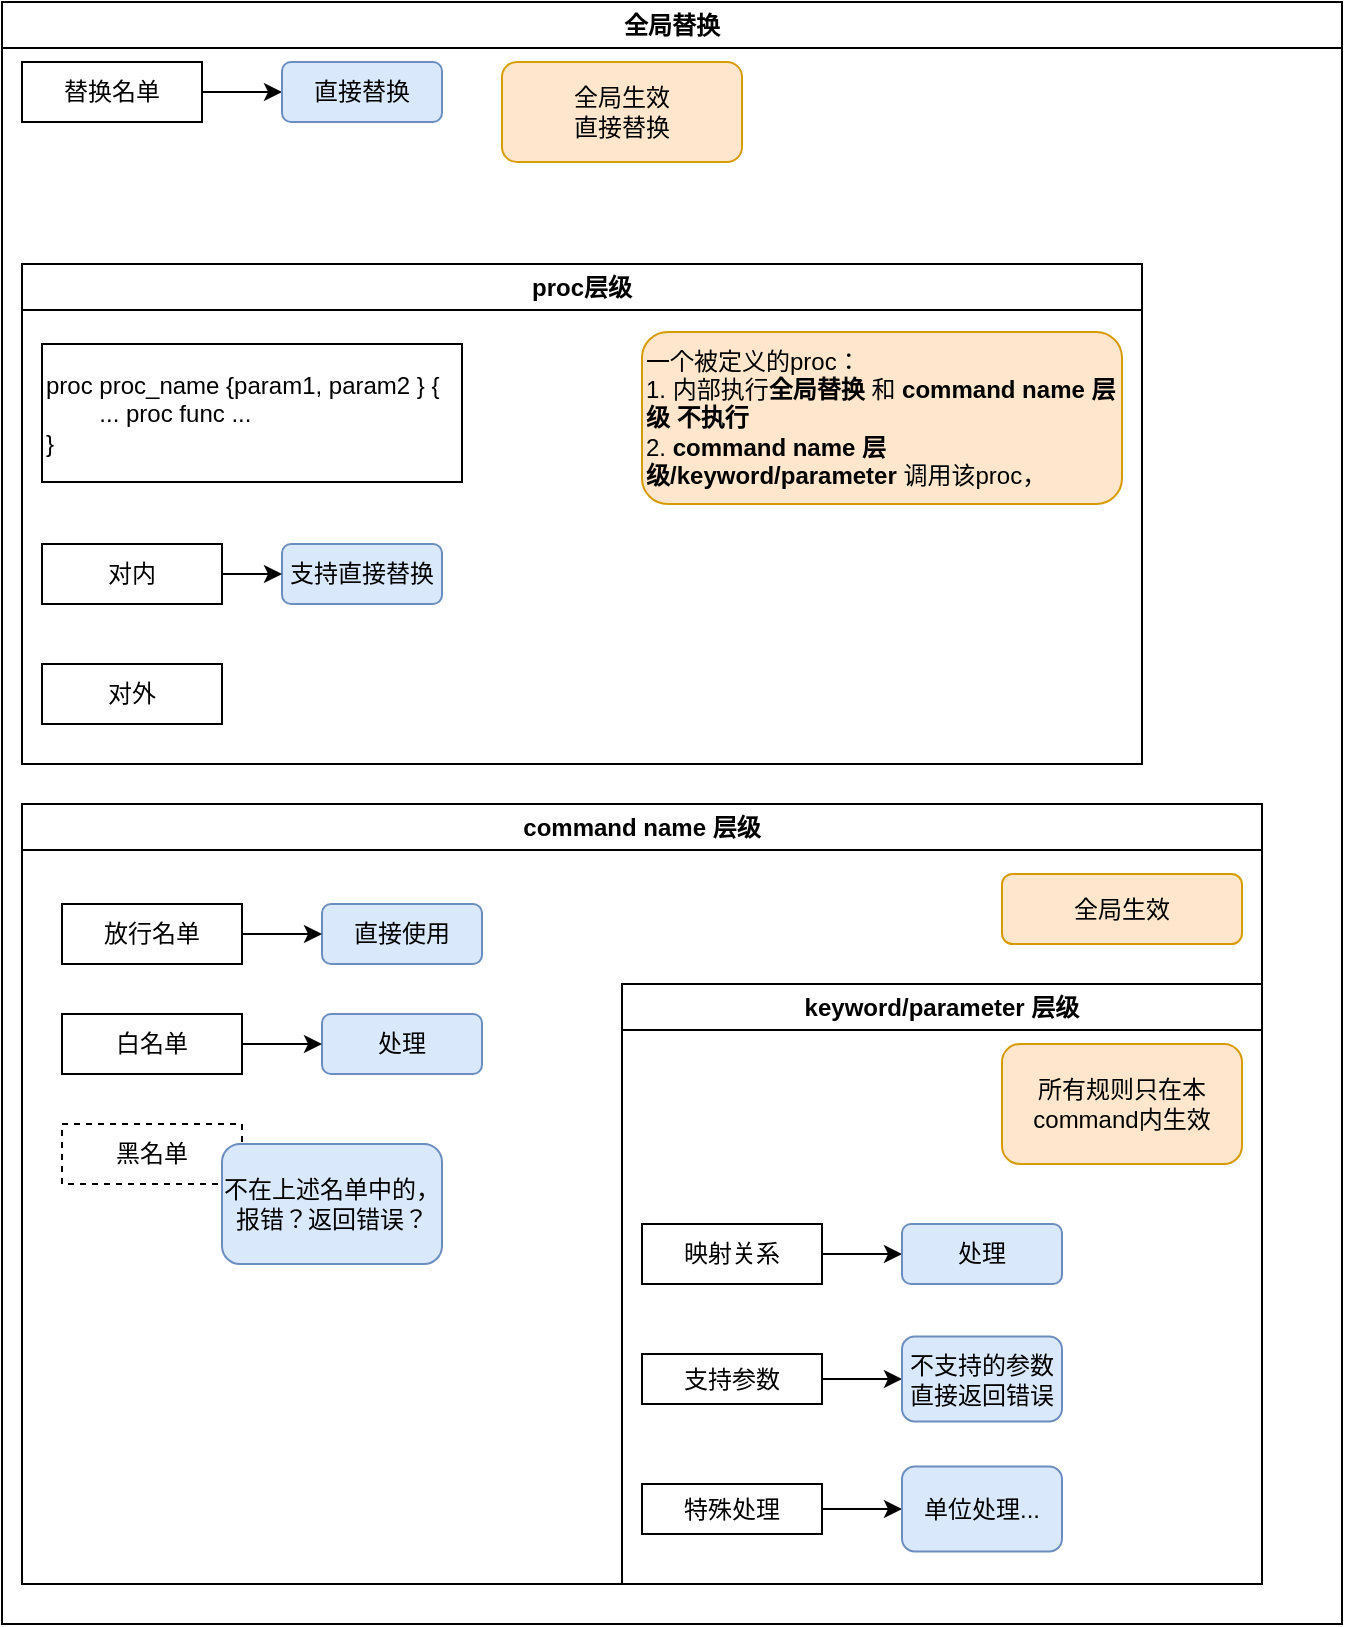 <mxfile version="24.7.6">
  <diagram name="第 1 页" id="RZydtw0dfkvndmXbP_aF">
    <mxGraphModel dx="1235" dy="654" grid="1" gridSize="10" guides="1" tooltips="1" connect="1" arrows="1" fold="1" page="1" pageScale="1" pageWidth="827" pageHeight="1169" math="0" shadow="0">
      <root>
        <mxCell id="0" />
        <mxCell id="1" parent="0" />
        <mxCell id="8--45SvLZGRJWrr07VA9-4" value="command name 层级" style="swimlane;whiteSpace=wrap;html=1;" parent="1" vertex="1">
          <mxGeometry x="420" y="550" width="620" height="390" as="geometry">
            <mxRectangle x="240" y="80" width="150" height="30" as="alternateBounds" />
          </mxGeometry>
        </mxCell>
        <mxCell id="8--45SvLZGRJWrr07VA9-1" value="放行名单" style="rounded=0;whiteSpace=wrap;html=1;" parent="8--45SvLZGRJWrr07VA9-4" vertex="1">
          <mxGeometry x="20" y="50" width="90" height="30" as="geometry" />
        </mxCell>
        <mxCell id="8--45SvLZGRJWrr07VA9-14" style="edgeStyle=orthogonalEdgeStyle;rounded=0;orthogonalLoop=1;jettySize=auto;html=1;entryX=0;entryY=0.5;entryDx=0;entryDy=0;" parent="8--45SvLZGRJWrr07VA9-4" edge="1">
          <mxGeometry relative="1" as="geometry">
            <mxPoint x="180.0" y="160" as="targetPoint" />
          </mxGeometry>
        </mxCell>
        <mxCell id="8--45SvLZGRJWrr07VA9-6" value="直接使用" style="rounded=1;whiteSpace=wrap;html=1;fillColor=#dae8fc;strokeColor=#6c8ebf;" parent="8--45SvLZGRJWrr07VA9-4" vertex="1">
          <mxGeometry x="150" y="50" width="80" height="30" as="geometry" />
        </mxCell>
        <mxCell id="8--45SvLZGRJWrr07VA9-5" style="edgeStyle=orthogonalEdgeStyle;rounded=0;orthogonalLoop=1;jettySize=auto;html=1;" parent="8--45SvLZGRJWrr07VA9-4" source="8--45SvLZGRJWrr07VA9-1" target="8--45SvLZGRJWrr07VA9-6" edge="1">
          <mxGeometry relative="1" as="geometry">
            <mxPoint x="200" y="80" as="targetPoint" />
          </mxGeometry>
        </mxCell>
        <mxCell id="8--45SvLZGRJWrr07VA9-17" value="keyword/parameter 层级" style="swimlane;whiteSpace=wrap;html=1;" parent="8--45SvLZGRJWrr07VA9-4" vertex="1">
          <mxGeometry x="300" y="90" width="320" height="300" as="geometry" />
        </mxCell>
        <mxCell id="8--45SvLZGRJWrr07VA9-35" style="edgeStyle=orthogonalEdgeStyle;rounded=0;orthogonalLoop=1;jettySize=auto;html=1;exitX=1;exitY=0.5;exitDx=0;exitDy=0;" parent="8--45SvLZGRJWrr07VA9-17" source="8--45SvLZGRJWrr07VA9-28" target="8--45SvLZGRJWrr07VA9-29" edge="1">
          <mxGeometry relative="1" as="geometry" />
        </mxCell>
        <mxCell id="8--45SvLZGRJWrr07VA9-28" value="映射关系" style="rounded=0;whiteSpace=wrap;html=1;" parent="8--45SvLZGRJWrr07VA9-17" vertex="1">
          <mxGeometry x="10" y="120" width="90" height="30" as="geometry" />
        </mxCell>
        <mxCell id="8--45SvLZGRJWrr07VA9-29" value="处理" style="rounded=1;whiteSpace=wrap;html=1;fillColor=#dae8fc;strokeColor=#6c8ebf;" parent="8--45SvLZGRJWrr07VA9-17" vertex="1">
          <mxGeometry x="140" y="120" width="80" height="30" as="geometry" />
        </mxCell>
        <mxCell id="8--45SvLZGRJWrr07VA9-36" style="edgeStyle=orthogonalEdgeStyle;rounded=0;orthogonalLoop=1;jettySize=auto;html=1;" parent="8--45SvLZGRJWrr07VA9-17" source="8--45SvLZGRJWrr07VA9-34" edge="1">
          <mxGeometry relative="1" as="geometry">
            <mxPoint x="140" y="197.5" as="targetPoint" />
          </mxGeometry>
        </mxCell>
        <mxCell id="8--45SvLZGRJWrr07VA9-34" value="支持参数" style="rounded=0;whiteSpace=wrap;html=1;" parent="8--45SvLZGRJWrr07VA9-17" vertex="1">
          <mxGeometry x="10" y="185" width="90" height="25" as="geometry" />
        </mxCell>
        <mxCell id="8--45SvLZGRJWrr07VA9-37" value="不支持的参数直接返回错误" style="rounded=1;whiteSpace=wrap;html=1;fillColor=#dae8fc;strokeColor=#6c8ebf;" parent="8--45SvLZGRJWrr07VA9-17" vertex="1">
          <mxGeometry x="140" y="176.25" width="80" height="42.5" as="geometry" />
        </mxCell>
        <mxCell id="8--45SvLZGRJWrr07VA9-69" style="edgeStyle=orthogonalEdgeStyle;rounded=0;orthogonalLoop=1;jettySize=auto;html=1;exitX=1;exitY=0.5;exitDx=0;exitDy=0;entryX=0;entryY=0.5;entryDx=0;entryDy=0;" parent="8--45SvLZGRJWrr07VA9-17" source="8--45SvLZGRJWrr07VA9-38" target="8--45SvLZGRJWrr07VA9-68" edge="1">
          <mxGeometry relative="1" as="geometry" />
        </mxCell>
        <mxCell id="8--45SvLZGRJWrr07VA9-38" value="特殊处理" style="rounded=0;whiteSpace=wrap;html=1;" parent="8--45SvLZGRJWrr07VA9-17" vertex="1">
          <mxGeometry x="10" y="250" width="90" height="25" as="geometry" />
        </mxCell>
        <mxCell id="8--45SvLZGRJWrr07VA9-68" value="单位处理..." style="rounded=1;whiteSpace=wrap;html=1;fillColor=#dae8fc;strokeColor=#6c8ebf;" parent="8--45SvLZGRJWrr07VA9-17" vertex="1">
          <mxGeometry x="140" y="241.25" width="80" height="42.5" as="geometry" />
        </mxCell>
        <mxCell id="8--45SvLZGRJWrr07VA9-18" value="所有规则只在本command内生效" style="rounded=1;whiteSpace=wrap;html=1;fillColor=#ffe6cc;strokeColor=#d79b00;" parent="8--45SvLZGRJWrr07VA9-17" vertex="1">
          <mxGeometry x="190" y="30" width="120" height="60" as="geometry" />
        </mxCell>
        <mxCell id="8--45SvLZGRJWrr07VA9-24" value="白名单" style="rounded=0;whiteSpace=wrap;html=1;" parent="8--45SvLZGRJWrr07VA9-4" vertex="1">
          <mxGeometry x="20" y="105" width="90" height="30" as="geometry" />
        </mxCell>
        <mxCell id="8--45SvLZGRJWrr07VA9-25" value="处理" style="rounded=1;whiteSpace=wrap;html=1;fillColor=#dae8fc;strokeColor=#6c8ebf;" parent="8--45SvLZGRJWrr07VA9-4" vertex="1">
          <mxGeometry x="150" y="105" width="80" height="30" as="geometry" />
        </mxCell>
        <mxCell id="8--45SvLZGRJWrr07VA9-27" value="黑名单" style="rounded=0;whiteSpace=wrap;html=1;dashed=1;" parent="8--45SvLZGRJWrr07VA9-4" vertex="1">
          <mxGeometry x="20" y="160" width="90" height="30" as="geometry" />
        </mxCell>
        <mxCell id="8--45SvLZGRJWrr07VA9-26" style="edgeStyle=orthogonalEdgeStyle;rounded=0;orthogonalLoop=1;jettySize=auto;html=1;" parent="8--45SvLZGRJWrr07VA9-4" source="8--45SvLZGRJWrr07VA9-24" target="8--45SvLZGRJWrr07VA9-25" edge="1">
          <mxGeometry relative="1" as="geometry">
            <mxPoint x="200" y="135" as="targetPoint" />
          </mxGeometry>
        </mxCell>
        <mxCell id="8--45SvLZGRJWrr07VA9-16" value="不在上述名单中的，报错？返回错误？" style="rounded=1;whiteSpace=wrap;html=1;fillColor=#dae8fc;strokeColor=#6c8ebf;" parent="8--45SvLZGRJWrr07VA9-4" vertex="1">
          <mxGeometry x="100" y="170" width="110" height="60" as="geometry" />
        </mxCell>
        <mxCell id="8--45SvLZGRJWrr07VA9-71" value="全局生效" style="rounded=1;whiteSpace=wrap;html=1;fillColor=#ffe6cc;strokeColor=#d79b00;" parent="8--45SvLZGRJWrr07VA9-4" vertex="1">
          <mxGeometry x="490" y="35" width="120" height="35" as="geometry" />
        </mxCell>
        <mxCell id="8--45SvLZGRJWrr07VA9-64" value="proc层级" style="swimlane;whiteSpace=wrap;html=1;" parent="1" vertex="1">
          <mxGeometry x="420" y="280" width="560" height="250" as="geometry" />
        </mxCell>
        <mxCell id="8--45SvLZGRJWrr07VA9-70" value="一个被定义的proc：&lt;div&gt;1. 内部执行&lt;b&gt;全局替换 &lt;/b&gt;和&lt;b&gt;&amp;nbsp;&lt;/b&gt;&lt;span style=&quot;font-weight: 700; text-align: center;&quot;&gt;command name 层级&lt;/span&gt;&lt;b&gt;&amp;nbsp;不执行&amp;nbsp;&lt;/b&gt;&lt;/div&gt;&lt;div&gt;2.&amp;nbsp;&lt;span style=&quot;background-color: initial; font-weight: 700;&quot;&gt;command name 层级/&lt;/span&gt;&lt;span style=&quot;background-color: initial; font-weight: 700;&quot;&gt;keyword/parameter &lt;/span&gt;&lt;span style=&quot;background-color: initial;&quot;&gt;调用该proc，&lt;/span&gt;&lt;/div&gt;" style="rounded=1;whiteSpace=wrap;html=1;fillColor=#ffe6cc;strokeColor=#d79b00;align=left;" parent="8--45SvLZGRJWrr07VA9-64" vertex="1">
          <mxGeometry x="310" y="34" width="240" height="86" as="geometry" />
        </mxCell>
        <mxCell id="M8b2lQpFjyDXOdki4PDH-1" value="全局替换" style="swimlane;whiteSpace=wrap;html=1;" vertex="1" parent="1">
          <mxGeometry x="410" y="149" width="670" height="811" as="geometry" />
        </mxCell>
        <mxCell id="M8b2lQpFjyDXOdki4PDH-6" style="edgeStyle=orthogonalEdgeStyle;rounded=0;orthogonalLoop=1;jettySize=auto;html=1;entryX=0;entryY=0.5;entryDx=0;entryDy=0;" edge="1" parent="M8b2lQpFjyDXOdki4PDH-1" source="M8b2lQpFjyDXOdki4PDH-3" target="M8b2lQpFjyDXOdki4PDH-4">
          <mxGeometry relative="1" as="geometry" />
        </mxCell>
        <mxCell id="M8b2lQpFjyDXOdki4PDH-3" value="替换名单" style="rounded=0;whiteSpace=wrap;html=1;" vertex="1" parent="M8b2lQpFjyDXOdki4PDH-1">
          <mxGeometry x="10" y="30" width="90" height="30" as="geometry" />
        </mxCell>
        <mxCell id="M8b2lQpFjyDXOdki4PDH-4" value="直接替换" style="rounded=1;whiteSpace=wrap;html=1;fillColor=#dae8fc;strokeColor=#6c8ebf;" vertex="1" parent="M8b2lQpFjyDXOdki4PDH-1">
          <mxGeometry x="140" y="30" width="80" height="30" as="geometry" />
        </mxCell>
        <mxCell id="M8b2lQpFjyDXOdki4PDH-5" value="全局生效&lt;div&gt;直接替换&lt;/div&gt;" style="rounded=1;whiteSpace=wrap;html=1;fillColor=#ffe6cc;strokeColor=#d79b00;" vertex="1" parent="M8b2lQpFjyDXOdki4PDH-1">
          <mxGeometry x="250" y="30" width="120" height="50" as="geometry" />
        </mxCell>
        <mxCell id="M8b2lQpFjyDXOdki4PDH-7" value="对内" style="rounded=0;whiteSpace=wrap;html=1;" vertex="1" parent="M8b2lQpFjyDXOdki4PDH-1">
          <mxGeometry x="20" y="271" width="90" height="30" as="geometry" />
        </mxCell>
        <mxCell id="M8b2lQpFjyDXOdki4PDH-16" value="支持直接替换" style="rounded=1;whiteSpace=wrap;html=1;fillColor=#dae8fc;strokeColor=#6c8ebf;" vertex="1" parent="M8b2lQpFjyDXOdki4PDH-1">
          <mxGeometry x="140" y="271" width="80" height="30" as="geometry" />
        </mxCell>
        <mxCell id="M8b2lQpFjyDXOdki4PDH-17" value="对外" style="rounded=0;whiteSpace=wrap;html=1;" vertex="1" parent="M8b2lQpFjyDXOdki4PDH-1">
          <mxGeometry x="20" y="331" width="90" height="30" as="geometry" />
        </mxCell>
        <mxCell id="M8b2lQpFjyDXOdki4PDH-19" style="edgeStyle=orthogonalEdgeStyle;rounded=0;orthogonalLoop=1;jettySize=auto;html=1;exitX=1;exitY=0.5;exitDx=0;exitDy=0;entryX=0;entryY=0.5;entryDx=0;entryDy=0;" edge="1" parent="M8b2lQpFjyDXOdki4PDH-1" source="M8b2lQpFjyDXOdki4PDH-7" target="M8b2lQpFjyDXOdki4PDH-16">
          <mxGeometry relative="1" as="geometry" />
        </mxCell>
        <mxCell id="M8b2lQpFjyDXOdki4PDH-20" value="proc proc_name {param1, param2 } {&lt;div&gt;&lt;span style=&quot;white-space: pre;&quot;&gt;&#x9;&lt;/span&gt;... proc func ...&lt;/div&gt;&lt;div&gt;}&lt;/div&gt;" style="rounded=0;whiteSpace=wrap;html=1;align=left;" vertex="1" parent="M8b2lQpFjyDXOdki4PDH-1">
          <mxGeometry x="20" y="171" width="210" height="69" as="geometry" />
        </mxCell>
      </root>
    </mxGraphModel>
  </diagram>
</mxfile>
